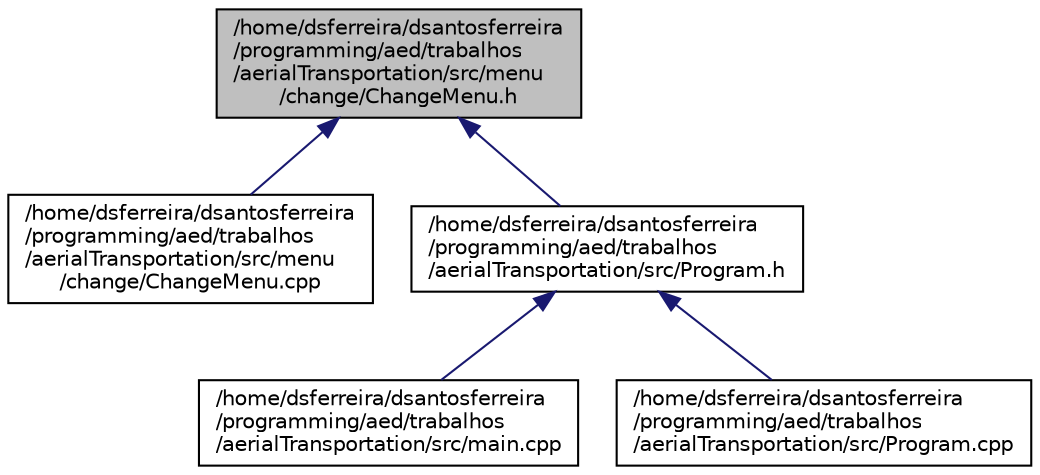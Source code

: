 digraph "/home/dsferreira/dsantosferreira/programming/aed/trabalhos/aerialTransportation/src/menu/change/ChangeMenu.h"
{
 // LATEX_PDF_SIZE
  edge [fontname="Helvetica",fontsize="10",labelfontname="Helvetica",labelfontsize="10"];
  node [fontname="Helvetica",fontsize="10",shape=record];
  Node1 [label="/home/dsferreira/dsantosferreira\l/programming/aed/trabalhos\l/aerialTransportation/src/menu\l/change/ChangeMenu.h",height=0.2,width=0.4,color="black", fillcolor="grey75", style="filled", fontcolor="black",tooltip=" "];
  Node1 -> Node2 [dir="back",color="midnightblue",fontsize="10",style="solid",fontname="Helvetica"];
  Node2 [label="/home/dsferreira/dsantosferreira\l/programming/aed/trabalhos\l/aerialTransportation/src/menu\l/change/ChangeMenu.cpp",height=0.2,width=0.4,color="black", fillcolor="white", style="filled",URL="$_change_menu_8cpp.html",tooltip=" "];
  Node1 -> Node3 [dir="back",color="midnightblue",fontsize="10",style="solid",fontname="Helvetica"];
  Node3 [label="/home/dsferreira/dsantosferreira\l/programming/aed/trabalhos\l/aerialTransportation/src/Program.h",height=0.2,width=0.4,color="black", fillcolor="white", style="filled",URL="$_program_8h.html",tooltip=" "];
  Node3 -> Node4 [dir="back",color="midnightblue",fontsize="10",style="solid",fontname="Helvetica"];
  Node4 [label="/home/dsferreira/dsantosferreira\l/programming/aed/trabalhos\l/aerialTransportation/src/main.cpp",height=0.2,width=0.4,color="black", fillcolor="white", style="filled",URL="$main_8cpp.html",tooltip=" "];
  Node3 -> Node5 [dir="back",color="midnightblue",fontsize="10",style="solid",fontname="Helvetica"];
  Node5 [label="/home/dsferreira/dsantosferreira\l/programming/aed/trabalhos\l/aerialTransportation/src/Program.cpp",height=0.2,width=0.4,color="black", fillcolor="white", style="filled",URL="$_program_8cpp.html",tooltip=" "];
}
